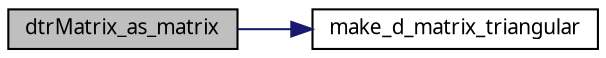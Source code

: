 digraph G
{
  edge [fontname="FreeSans.ttf",fontsize=10,labelfontname="FreeSans.ttf",labelfontsize=10];
  node [fontname="FreeSans.ttf",fontsize=10,shape=record];
  rankdir=LR;
  Node1 [label="dtrMatrix_as_matrix",height=0.2,width=0.4,color="black", fillcolor="grey75", style="filled" fontcolor="black"];
  Node1 -> Node2 [color="midnightblue",fontsize=10,style="solid",fontname="FreeSans.ttf"];
  Node2 [label="make_d_matrix_triangular",height=0.2,width=0.4,color="black", fillcolor="white", style="filled",URL="$Mutils_8c.html#b609d2e948284c5416568f8f41eb8731"];
}

